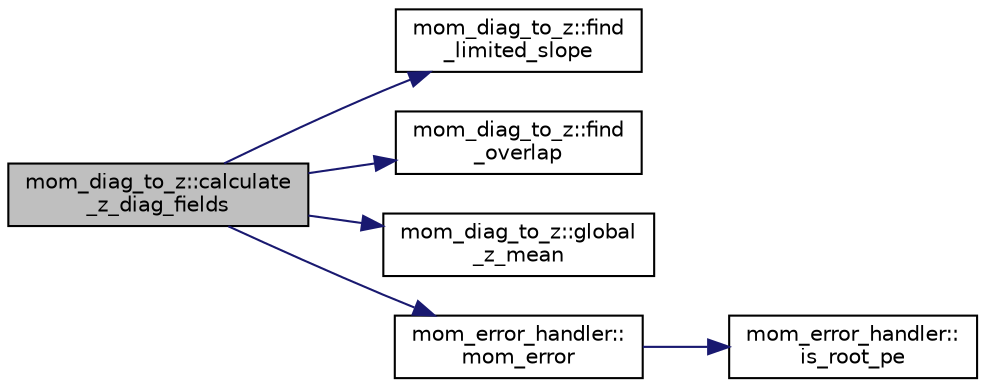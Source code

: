 digraph "mom_diag_to_z::calculate_z_diag_fields"
{
 // INTERACTIVE_SVG=YES
  edge [fontname="Helvetica",fontsize="10",labelfontname="Helvetica",labelfontsize="10"];
  node [fontname="Helvetica",fontsize="10",shape=record];
  rankdir="LR";
  Node6 [label="mom_diag_to_z::calculate\l_z_diag_fields",height=0.2,width=0.4,color="black", fillcolor="grey75", style="filled", fontcolor="black"];
  Node6 -> Node7 [color="midnightblue",fontsize="10",style="solid",fontname="Helvetica"];
  Node7 [label="mom_diag_to_z::find\l_limited_slope",height=0.2,width=0.4,color="black", fillcolor="white", style="filled",URL="$namespacemom__diag__to__z.html#a55f6203cfb483bb62c543f689ab30741",tooltip="This subroutine determines a limited slope for val to be advected with a piecewise limited scheme..."];
  Node6 -> Node8 [color="midnightblue",fontsize="10",style="solid",fontname="Helvetica"];
  Node8 [label="mom_diag_to_z::find\l_overlap",height=0.2,width=0.4,color="black", fillcolor="white", style="filled",URL="$namespacemom__diag__to__z.html#a7bb6af99ccb5eb1daf7473663ca19aea",tooltip="This subroutine determines the layers bounded by interfaces e that overlap with the depth range betwe..."];
  Node6 -> Node9 [color="midnightblue",fontsize="10",style="solid",fontname="Helvetica"];
  Node9 [label="mom_diag_to_z::global\l_z_mean",height=0.2,width=0.4,color="black", fillcolor="white", style="filled",URL="$namespacemom__diag__to__z.html#ac98bd25f8f745b287cff5452f8b12694"];
  Node6 -> Node10 [color="midnightblue",fontsize="10",style="solid",fontname="Helvetica"];
  Node10 [label="mom_error_handler::\lmom_error",height=0.2,width=0.4,color="black", fillcolor="white", style="filled",URL="$namespacemom__error__handler.html#a460cfb79a06c29fc249952c2a3710d67"];
  Node10 -> Node11 [color="midnightblue",fontsize="10",style="solid",fontname="Helvetica"];
  Node11 [label="mom_error_handler::\lis_root_pe",height=0.2,width=0.4,color="black", fillcolor="white", style="filled",URL="$namespacemom__error__handler.html#ad5f00a53059c72fe2332d1436c80ca71"];
}
